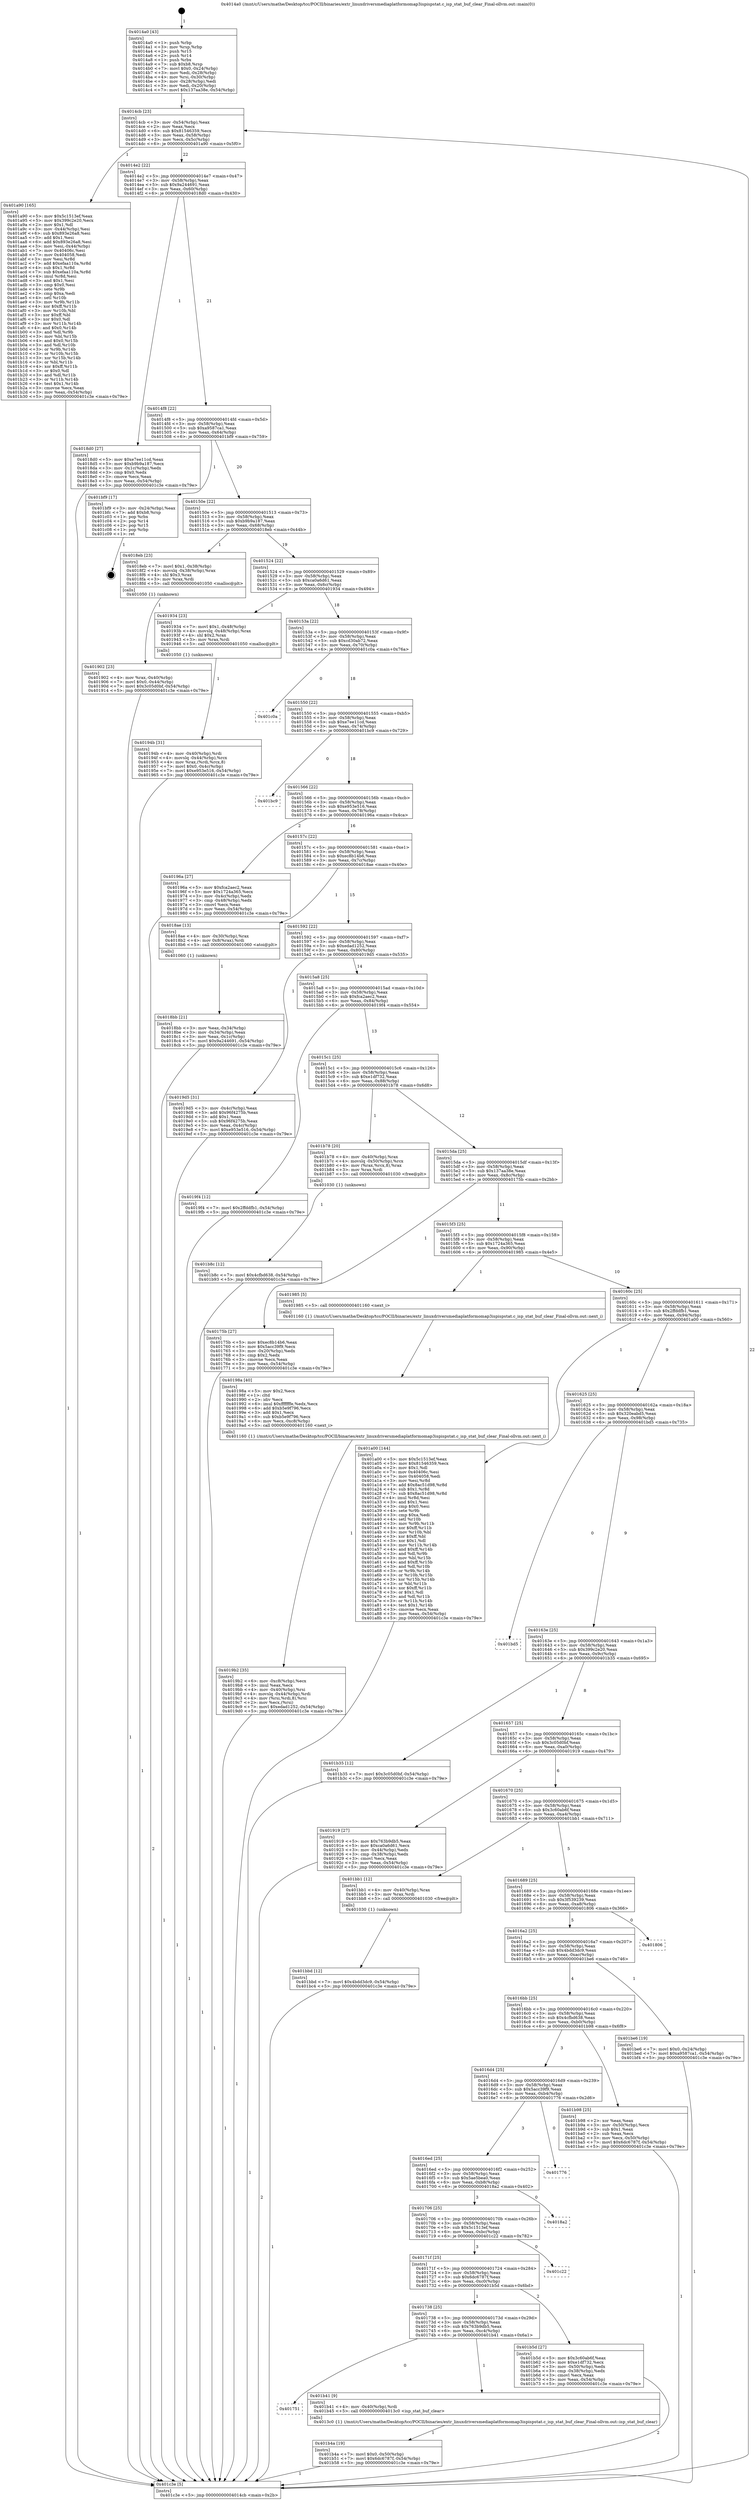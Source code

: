 digraph "0x4014a0" {
  label = "0x4014a0 (/mnt/c/Users/mathe/Desktop/tcc/POCII/binaries/extr_linuxdriversmediaplatformomap3ispispstat.c_isp_stat_buf_clear_Final-ollvm.out::main(0))"
  labelloc = "t"
  node[shape=record]

  Entry [label="",width=0.3,height=0.3,shape=circle,fillcolor=black,style=filled]
  "0x4014cb" [label="{
     0x4014cb [23]\l
     | [instrs]\l
     &nbsp;&nbsp;0x4014cb \<+3\>: mov -0x54(%rbp),%eax\l
     &nbsp;&nbsp;0x4014ce \<+2\>: mov %eax,%ecx\l
     &nbsp;&nbsp;0x4014d0 \<+6\>: sub $0x81546359,%ecx\l
     &nbsp;&nbsp;0x4014d6 \<+3\>: mov %eax,-0x58(%rbp)\l
     &nbsp;&nbsp;0x4014d9 \<+3\>: mov %ecx,-0x5c(%rbp)\l
     &nbsp;&nbsp;0x4014dc \<+6\>: je 0000000000401a90 \<main+0x5f0\>\l
  }"]
  "0x401a90" [label="{
     0x401a90 [165]\l
     | [instrs]\l
     &nbsp;&nbsp;0x401a90 \<+5\>: mov $0x5c1513ef,%eax\l
     &nbsp;&nbsp;0x401a95 \<+5\>: mov $0x399c2e20,%ecx\l
     &nbsp;&nbsp;0x401a9a \<+2\>: mov $0x1,%dl\l
     &nbsp;&nbsp;0x401a9c \<+3\>: mov -0x44(%rbp),%esi\l
     &nbsp;&nbsp;0x401a9f \<+6\>: sub $0x893e26a8,%esi\l
     &nbsp;&nbsp;0x401aa5 \<+3\>: add $0x1,%esi\l
     &nbsp;&nbsp;0x401aa8 \<+6\>: add $0x893e26a8,%esi\l
     &nbsp;&nbsp;0x401aae \<+3\>: mov %esi,-0x44(%rbp)\l
     &nbsp;&nbsp;0x401ab1 \<+7\>: mov 0x40406c,%esi\l
     &nbsp;&nbsp;0x401ab8 \<+7\>: mov 0x404058,%edi\l
     &nbsp;&nbsp;0x401abf \<+3\>: mov %esi,%r8d\l
     &nbsp;&nbsp;0x401ac2 \<+7\>: add $0xefaa110a,%r8d\l
     &nbsp;&nbsp;0x401ac9 \<+4\>: sub $0x1,%r8d\l
     &nbsp;&nbsp;0x401acd \<+7\>: sub $0xefaa110a,%r8d\l
     &nbsp;&nbsp;0x401ad4 \<+4\>: imul %r8d,%esi\l
     &nbsp;&nbsp;0x401ad8 \<+3\>: and $0x1,%esi\l
     &nbsp;&nbsp;0x401adb \<+3\>: cmp $0x0,%esi\l
     &nbsp;&nbsp;0x401ade \<+4\>: sete %r9b\l
     &nbsp;&nbsp;0x401ae2 \<+3\>: cmp $0xa,%edi\l
     &nbsp;&nbsp;0x401ae5 \<+4\>: setl %r10b\l
     &nbsp;&nbsp;0x401ae9 \<+3\>: mov %r9b,%r11b\l
     &nbsp;&nbsp;0x401aec \<+4\>: xor $0xff,%r11b\l
     &nbsp;&nbsp;0x401af0 \<+3\>: mov %r10b,%bl\l
     &nbsp;&nbsp;0x401af3 \<+3\>: xor $0xff,%bl\l
     &nbsp;&nbsp;0x401af6 \<+3\>: xor $0x0,%dl\l
     &nbsp;&nbsp;0x401af9 \<+3\>: mov %r11b,%r14b\l
     &nbsp;&nbsp;0x401afc \<+4\>: and $0x0,%r14b\l
     &nbsp;&nbsp;0x401b00 \<+3\>: and %dl,%r9b\l
     &nbsp;&nbsp;0x401b03 \<+3\>: mov %bl,%r15b\l
     &nbsp;&nbsp;0x401b06 \<+4\>: and $0x0,%r15b\l
     &nbsp;&nbsp;0x401b0a \<+3\>: and %dl,%r10b\l
     &nbsp;&nbsp;0x401b0d \<+3\>: or %r9b,%r14b\l
     &nbsp;&nbsp;0x401b10 \<+3\>: or %r10b,%r15b\l
     &nbsp;&nbsp;0x401b13 \<+3\>: xor %r15b,%r14b\l
     &nbsp;&nbsp;0x401b16 \<+3\>: or %bl,%r11b\l
     &nbsp;&nbsp;0x401b19 \<+4\>: xor $0xff,%r11b\l
     &nbsp;&nbsp;0x401b1d \<+3\>: or $0x0,%dl\l
     &nbsp;&nbsp;0x401b20 \<+3\>: and %dl,%r11b\l
     &nbsp;&nbsp;0x401b23 \<+3\>: or %r11b,%r14b\l
     &nbsp;&nbsp;0x401b26 \<+4\>: test $0x1,%r14b\l
     &nbsp;&nbsp;0x401b2a \<+3\>: cmovne %ecx,%eax\l
     &nbsp;&nbsp;0x401b2d \<+3\>: mov %eax,-0x54(%rbp)\l
     &nbsp;&nbsp;0x401b30 \<+5\>: jmp 0000000000401c3e \<main+0x79e\>\l
  }"]
  "0x4014e2" [label="{
     0x4014e2 [22]\l
     | [instrs]\l
     &nbsp;&nbsp;0x4014e2 \<+5\>: jmp 00000000004014e7 \<main+0x47\>\l
     &nbsp;&nbsp;0x4014e7 \<+3\>: mov -0x58(%rbp),%eax\l
     &nbsp;&nbsp;0x4014ea \<+5\>: sub $0x9a244691,%eax\l
     &nbsp;&nbsp;0x4014ef \<+3\>: mov %eax,-0x60(%rbp)\l
     &nbsp;&nbsp;0x4014f2 \<+6\>: je 00000000004018d0 \<main+0x430\>\l
  }"]
  Exit [label="",width=0.3,height=0.3,shape=circle,fillcolor=black,style=filled,peripheries=2]
  "0x4018d0" [label="{
     0x4018d0 [27]\l
     | [instrs]\l
     &nbsp;&nbsp;0x4018d0 \<+5\>: mov $0xe7ee11cd,%eax\l
     &nbsp;&nbsp;0x4018d5 \<+5\>: mov $0xb9b9a187,%ecx\l
     &nbsp;&nbsp;0x4018da \<+3\>: mov -0x1c(%rbp),%edx\l
     &nbsp;&nbsp;0x4018dd \<+3\>: cmp $0x0,%edx\l
     &nbsp;&nbsp;0x4018e0 \<+3\>: cmove %ecx,%eax\l
     &nbsp;&nbsp;0x4018e3 \<+3\>: mov %eax,-0x54(%rbp)\l
     &nbsp;&nbsp;0x4018e6 \<+5\>: jmp 0000000000401c3e \<main+0x79e\>\l
  }"]
  "0x4014f8" [label="{
     0x4014f8 [22]\l
     | [instrs]\l
     &nbsp;&nbsp;0x4014f8 \<+5\>: jmp 00000000004014fd \<main+0x5d\>\l
     &nbsp;&nbsp;0x4014fd \<+3\>: mov -0x58(%rbp),%eax\l
     &nbsp;&nbsp;0x401500 \<+5\>: sub $0xa9587ca1,%eax\l
     &nbsp;&nbsp;0x401505 \<+3\>: mov %eax,-0x64(%rbp)\l
     &nbsp;&nbsp;0x401508 \<+6\>: je 0000000000401bf9 \<main+0x759\>\l
  }"]
  "0x401bbd" [label="{
     0x401bbd [12]\l
     | [instrs]\l
     &nbsp;&nbsp;0x401bbd \<+7\>: movl $0x4bdd3dc9,-0x54(%rbp)\l
     &nbsp;&nbsp;0x401bc4 \<+5\>: jmp 0000000000401c3e \<main+0x79e\>\l
  }"]
  "0x401bf9" [label="{
     0x401bf9 [17]\l
     | [instrs]\l
     &nbsp;&nbsp;0x401bf9 \<+3\>: mov -0x24(%rbp),%eax\l
     &nbsp;&nbsp;0x401bfc \<+7\>: add $0xb8,%rsp\l
     &nbsp;&nbsp;0x401c03 \<+1\>: pop %rbx\l
     &nbsp;&nbsp;0x401c04 \<+2\>: pop %r14\l
     &nbsp;&nbsp;0x401c06 \<+2\>: pop %r15\l
     &nbsp;&nbsp;0x401c08 \<+1\>: pop %rbp\l
     &nbsp;&nbsp;0x401c09 \<+1\>: ret\l
  }"]
  "0x40150e" [label="{
     0x40150e [22]\l
     | [instrs]\l
     &nbsp;&nbsp;0x40150e \<+5\>: jmp 0000000000401513 \<main+0x73\>\l
     &nbsp;&nbsp;0x401513 \<+3\>: mov -0x58(%rbp),%eax\l
     &nbsp;&nbsp;0x401516 \<+5\>: sub $0xb9b9a187,%eax\l
     &nbsp;&nbsp;0x40151b \<+3\>: mov %eax,-0x68(%rbp)\l
     &nbsp;&nbsp;0x40151e \<+6\>: je 00000000004018eb \<main+0x44b\>\l
  }"]
  "0x401b8c" [label="{
     0x401b8c [12]\l
     | [instrs]\l
     &nbsp;&nbsp;0x401b8c \<+7\>: movl $0x4cfbd638,-0x54(%rbp)\l
     &nbsp;&nbsp;0x401b93 \<+5\>: jmp 0000000000401c3e \<main+0x79e\>\l
  }"]
  "0x4018eb" [label="{
     0x4018eb [23]\l
     | [instrs]\l
     &nbsp;&nbsp;0x4018eb \<+7\>: movl $0x1,-0x38(%rbp)\l
     &nbsp;&nbsp;0x4018f2 \<+4\>: movslq -0x38(%rbp),%rax\l
     &nbsp;&nbsp;0x4018f6 \<+4\>: shl $0x3,%rax\l
     &nbsp;&nbsp;0x4018fa \<+3\>: mov %rax,%rdi\l
     &nbsp;&nbsp;0x4018fd \<+5\>: call 0000000000401050 \<malloc@plt\>\l
     | [calls]\l
     &nbsp;&nbsp;0x401050 \{1\} (unknown)\l
  }"]
  "0x401524" [label="{
     0x401524 [22]\l
     | [instrs]\l
     &nbsp;&nbsp;0x401524 \<+5\>: jmp 0000000000401529 \<main+0x89\>\l
     &nbsp;&nbsp;0x401529 \<+3\>: mov -0x58(%rbp),%eax\l
     &nbsp;&nbsp;0x40152c \<+5\>: sub $0xca0a6d61,%eax\l
     &nbsp;&nbsp;0x401531 \<+3\>: mov %eax,-0x6c(%rbp)\l
     &nbsp;&nbsp;0x401534 \<+6\>: je 0000000000401934 \<main+0x494\>\l
  }"]
  "0x401b4a" [label="{
     0x401b4a [19]\l
     | [instrs]\l
     &nbsp;&nbsp;0x401b4a \<+7\>: movl $0x0,-0x50(%rbp)\l
     &nbsp;&nbsp;0x401b51 \<+7\>: movl $0x6dc6787f,-0x54(%rbp)\l
     &nbsp;&nbsp;0x401b58 \<+5\>: jmp 0000000000401c3e \<main+0x79e\>\l
  }"]
  "0x401934" [label="{
     0x401934 [23]\l
     | [instrs]\l
     &nbsp;&nbsp;0x401934 \<+7\>: movl $0x1,-0x48(%rbp)\l
     &nbsp;&nbsp;0x40193b \<+4\>: movslq -0x48(%rbp),%rax\l
     &nbsp;&nbsp;0x40193f \<+4\>: shl $0x2,%rax\l
     &nbsp;&nbsp;0x401943 \<+3\>: mov %rax,%rdi\l
     &nbsp;&nbsp;0x401946 \<+5\>: call 0000000000401050 \<malloc@plt\>\l
     | [calls]\l
     &nbsp;&nbsp;0x401050 \{1\} (unknown)\l
  }"]
  "0x40153a" [label="{
     0x40153a [22]\l
     | [instrs]\l
     &nbsp;&nbsp;0x40153a \<+5\>: jmp 000000000040153f \<main+0x9f\>\l
     &nbsp;&nbsp;0x40153f \<+3\>: mov -0x58(%rbp),%eax\l
     &nbsp;&nbsp;0x401542 \<+5\>: sub $0xcd30ab72,%eax\l
     &nbsp;&nbsp;0x401547 \<+3\>: mov %eax,-0x70(%rbp)\l
     &nbsp;&nbsp;0x40154a \<+6\>: je 0000000000401c0a \<main+0x76a\>\l
  }"]
  "0x401751" [label="{
     0x401751\l
  }", style=dashed]
  "0x401c0a" [label="{
     0x401c0a\l
  }", style=dashed]
  "0x401550" [label="{
     0x401550 [22]\l
     | [instrs]\l
     &nbsp;&nbsp;0x401550 \<+5\>: jmp 0000000000401555 \<main+0xb5\>\l
     &nbsp;&nbsp;0x401555 \<+3\>: mov -0x58(%rbp),%eax\l
     &nbsp;&nbsp;0x401558 \<+5\>: sub $0xe7ee11cd,%eax\l
     &nbsp;&nbsp;0x40155d \<+3\>: mov %eax,-0x74(%rbp)\l
     &nbsp;&nbsp;0x401560 \<+6\>: je 0000000000401bc9 \<main+0x729\>\l
  }"]
  "0x401b41" [label="{
     0x401b41 [9]\l
     | [instrs]\l
     &nbsp;&nbsp;0x401b41 \<+4\>: mov -0x40(%rbp),%rdi\l
     &nbsp;&nbsp;0x401b45 \<+5\>: call 00000000004013c0 \<isp_stat_buf_clear\>\l
     | [calls]\l
     &nbsp;&nbsp;0x4013c0 \{1\} (/mnt/c/Users/mathe/Desktop/tcc/POCII/binaries/extr_linuxdriversmediaplatformomap3ispispstat.c_isp_stat_buf_clear_Final-ollvm.out::isp_stat_buf_clear)\l
  }"]
  "0x401bc9" [label="{
     0x401bc9\l
  }", style=dashed]
  "0x401566" [label="{
     0x401566 [22]\l
     | [instrs]\l
     &nbsp;&nbsp;0x401566 \<+5\>: jmp 000000000040156b \<main+0xcb\>\l
     &nbsp;&nbsp;0x40156b \<+3\>: mov -0x58(%rbp),%eax\l
     &nbsp;&nbsp;0x40156e \<+5\>: sub $0xe953e516,%eax\l
     &nbsp;&nbsp;0x401573 \<+3\>: mov %eax,-0x78(%rbp)\l
     &nbsp;&nbsp;0x401576 \<+6\>: je 000000000040196a \<main+0x4ca\>\l
  }"]
  "0x401738" [label="{
     0x401738 [25]\l
     | [instrs]\l
     &nbsp;&nbsp;0x401738 \<+5\>: jmp 000000000040173d \<main+0x29d\>\l
     &nbsp;&nbsp;0x40173d \<+3\>: mov -0x58(%rbp),%eax\l
     &nbsp;&nbsp;0x401740 \<+5\>: sub $0x763b9db5,%eax\l
     &nbsp;&nbsp;0x401745 \<+6\>: mov %eax,-0xc4(%rbp)\l
     &nbsp;&nbsp;0x40174b \<+6\>: je 0000000000401b41 \<main+0x6a1\>\l
  }"]
  "0x40196a" [label="{
     0x40196a [27]\l
     | [instrs]\l
     &nbsp;&nbsp;0x40196a \<+5\>: mov $0xfca2aec2,%eax\l
     &nbsp;&nbsp;0x40196f \<+5\>: mov $0x1724a365,%ecx\l
     &nbsp;&nbsp;0x401974 \<+3\>: mov -0x4c(%rbp),%edx\l
     &nbsp;&nbsp;0x401977 \<+3\>: cmp -0x48(%rbp),%edx\l
     &nbsp;&nbsp;0x40197a \<+3\>: cmovl %ecx,%eax\l
     &nbsp;&nbsp;0x40197d \<+3\>: mov %eax,-0x54(%rbp)\l
     &nbsp;&nbsp;0x401980 \<+5\>: jmp 0000000000401c3e \<main+0x79e\>\l
  }"]
  "0x40157c" [label="{
     0x40157c [22]\l
     | [instrs]\l
     &nbsp;&nbsp;0x40157c \<+5\>: jmp 0000000000401581 \<main+0xe1\>\l
     &nbsp;&nbsp;0x401581 \<+3\>: mov -0x58(%rbp),%eax\l
     &nbsp;&nbsp;0x401584 \<+5\>: sub $0xec8b14b6,%eax\l
     &nbsp;&nbsp;0x401589 \<+3\>: mov %eax,-0x7c(%rbp)\l
     &nbsp;&nbsp;0x40158c \<+6\>: je 00000000004018ae \<main+0x40e\>\l
  }"]
  "0x401b5d" [label="{
     0x401b5d [27]\l
     | [instrs]\l
     &nbsp;&nbsp;0x401b5d \<+5\>: mov $0x3c60ab6f,%eax\l
     &nbsp;&nbsp;0x401b62 \<+5\>: mov $0xe1df732,%ecx\l
     &nbsp;&nbsp;0x401b67 \<+3\>: mov -0x50(%rbp),%edx\l
     &nbsp;&nbsp;0x401b6a \<+3\>: cmp -0x38(%rbp),%edx\l
     &nbsp;&nbsp;0x401b6d \<+3\>: cmovl %ecx,%eax\l
     &nbsp;&nbsp;0x401b70 \<+3\>: mov %eax,-0x54(%rbp)\l
     &nbsp;&nbsp;0x401b73 \<+5\>: jmp 0000000000401c3e \<main+0x79e\>\l
  }"]
  "0x4018ae" [label="{
     0x4018ae [13]\l
     | [instrs]\l
     &nbsp;&nbsp;0x4018ae \<+4\>: mov -0x30(%rbp),%rax\l
     &nbsp;&nbsp;0x4018b2 \<+4\>: mov 0x8(%rax),%rdi\l
     &nbsp;&nbsp;0x4018b6 \<+5\>: call 0000000000401060 \<atoi@plt\>\l
     | [calls]\l
     &nbsp;&nbsp;0x401060 \{1\} (unknown)\l
  }"]
  "0x401592" [label="{
     0x401592 [22]\l
     | [instrs]\l
     &nbsp;&nbsp;0x401592 \<+5\>: jmp 0000000000401597 \<main+0xf7\>\l
     &nbsp;&nbsp;0x401597 \<+3\>: mov -0x58(%rbp),%eax\l
     &nbsp;&nbsp;0x40159a \<+5\>: sub $0xedad1252,%eax\l
     &nbsp;&nbsp;0x40159f \<+3\>: mov %eax,-0x80(%rbp)\l
     &nbsp;&nbsp;0x4015a2 \<+6\>: je 00000000004019d5 \<main+0x535\>\l
  }"]
  "0x40171f" [label="{
     0x40171f [25]\l
     | [instrs]\l
     &nbsp;&nbsp;0x40171f \<+5\>: jmp 0000000000401724 \<main+0x284\>\l
     &nbsp;&nbsp;0x401724 \<+3\>: mov -0x58(%rbp),%eax\l
     &nbsp;&nbsp;0x401727 \<+5\>: sub $0x6dc6787f,%eax\l
     &nbsp;&nbsp;0x40172c \<+6\>: mov %eax,-0xc0(%rbp)\l
     &nbsp;&nbsp;0x401732 \<+6\>: je 0000000000401b5d \<main+0x6bd\>\l
  }"]
  "0x4019d5" [label="{
     0x4019d5 [31]\l
     | [instrs]\l
     &nbsp;&nbsp;0x4019d5 \<+3\>: mov -0x4c(%rbp),%eax\l
     &nbsp;&nbsp;0x4019d8 \<+5\>: add $0x96f4275b,%eax\l
     &nbsp;&nbsp;0x4019dd \<+3\>: add $0x1,%eax\l
     &nbsp;&nbsp;0x4019e0 \<+5\>: sub $0x96f4275b,%eax\l
     &nbsp;&nbsp;0x4019e5 \<+3\>: mov %eax,-0x4c(%rbp)\l
     &nbsp;&nbsp;0x4019e8 \<+7\>: movl $0xe953e516,-0x54(%rbp)\l
     &nbsp;&nbsp;0x4019ef \<+5\>: jmp 0000000000401c3e \<main+0x79e\>\l
  }"]
  "0x4015a8" [label="{
     0x4015a8 [25]\l
     | [instrs]\l
     &nbsp;&nbsp;0x4015a8 \<+5\>: jmp 00000000004015ad \<main+0x10d\>\l
     &nbsp;&nbsp;0x4015ad \<+3\>: mov -0x58(%rbp),%eax\l
     &nbsp;&nbsp;0x4015b0 \<+5\>: sub $0xfca2aec2,%eax\l
     &nbsp;&nbsp;0x4015b5 \<+6\>: mov %eax,-0x84(%rbp)\l
     &nbsp;&nbsp;0x4015bb \<+6\>: je 00000000004019f4 \<main+0x554\>\l
  }"]
  "0x401c22" [label="{
     0x401c22\l
  }", style=dashed]
  "0x4019f4" [label="{
     0x4019f4 [12]\l
     | [instrs]\l
     &nbsp;&nbsp;0x4019f4 \<+7\>: movl $0x2ffddfb1,-0x54(%rbp)\l
     &nbsp;&nbsp;0x4019fb \<+5\>: jmp 0000000000401c3e \<main+0x79e\>\l
  }"]
  "0x4015c1" [label="{
     0x4015c1 [25]\l
     | [instrs]\l
     &nbsp;&nbsp;0x4015c1 \<+5\>: jmp 00000000004015c6 \<main+0x126\>\l
     &nbsp;&nbsp;0x4015c6 \<+3\>: mov -0x58(%rbp),%eax\l
     &nbsp;&nbsp;0x4015c9 \<+5\>: sub $0xe1df732,%eax\l
     &nbsp;&nbsp;0x4015ce \<+6\>: mov %eax,-0x88(%rbp)\l
     &nbsp;&nbsp;0x4015d4 \<+6\>: je 0000000000401b78 \<main+0x6d8\>\l
  }"]
  "0x401706" [label="{
     0x401706 [25]\l
     | [instrs]\l
     &nbsp;&nbsp;0x401706 \<+5\>: jmp 000000000040170b \<main+0x26b\>\l
     &nbsp;&nbsp;0x40170b \<+3\>: mov -0x58(%rbp),%eax\l
     &nbsp;&nbsp;0x40170e \<+5\>: sub $0x5c1513ef,%eax\l
     &nbsp;&nbsp;0x401713 \<+6\>: mov %eax,-0xbc(%rbp)\l
     &nbsp;&nbsp;0x401719 \<+6\>: je 0000000000401c22 \<main+0x782\>\l
  }"]
  "0x401b78" [label="{
     0x401b78 [20]\l
     | [instrs]\l
     &nbsp;&nbsp;0x401b78 \<+4\>: mov -0x40(%rbp),%rax\l
     &nbsp;&nbsp;0x401b7c \<+4\>: movslq -0x50(%rbp),%rcx\l
     &nbsp;&nbsp;0x401b80 \<+4\>: mov (%rax,%rcx,8),%rax\l
     &nbsp;&nbsp;0x401b84 \<+3\>: mov %rax,%rdi\l
     &nbsp;&nbsp;0x401b87 \<+5\>: call 0000000000401030 \<free@plt\>\l
     | [calls]\l
     &nbsp;&nbsp;0x401030 \{1\} (unknown)\l
  }"]
  "0x4015da" [label="{
     0x4015da [25]\l
     | [instrs]\l
     &nbsp;&nbsp;0x4015da \<+5\>: jmp 00000000004015df \<main+0x13f\>\l
     &nbsp;&nbsp;0x4015df \<+3\>: mov -0x58(%rbp),%eax\l
     &nbsp;&nbsp;0x4015e2 \<+5\>: sub $0x137aa38e,%eax\l
     &nbsp;&nbsp;0x4015e7 \<+6\>: mov %eax,-0x8c(%rbp)\l
     &nbsp;&nbsp;0x4015ed \<+6\>: je 000000000040175b \<main+0x2bb\>\l
  }"]
  "0x4018a2" [label="{
     0x4018a2\l
  }", style=dashed]
  "0x40175b" [label="{
     0x40175b [27]\l
     | [instrs]\l
     &nbsp;&nbsp;0x40175b \<+5\>: mov $0xec8b14b6,%eax\l
     &nbsp;&nbsp;0x401760 \<+5\>: mov $0x5acc39f9,%ecx\l
     &nbsp;&nbsp;0x401765 \<+3\>: mov -0x20(%rbp),%edx\l
     &nbsp;&nbsp;0x401768 \<+3\>: cmp $0x2,%edx\l
     &nbsp;&nbsp;0x40176b \<+3\>: cmovne %ecx,%eax\l
     &nbsp;&nbsp;0x40176e \<+3\>: mov %eax,-0x54(%rbp)\l
     &nbsp;&nbsp;0x401771 \<+5\>: jmp 0000000000401c3e \<main+0x79e\>\l
  }"]
  "0x4015f3" [label="{
     0x4015f3 [25]\l
     | [instrs]\l
     &nbsp;&nbsp;0x4015f3 \<+5\>: jmp 00000000004015f8 \<main+0x158\>\l
     &nbsp;&nbsp;0x4015f8 \<+3\>: mov -0x58(%rbp),%eax\l
     &nbsp;&nbsp;0x4015fb \<+5\>: sub $0x1724a365,%eax\l
     &nbsp;&nbsp;0x401600 \<+6\>: mov %eax,-0x90(%rbp)\l
     &nbsp;&nbsp;0x401606 \<+6\>: je 0000000000401985 \<main+0x4e5\>\l
  }"]
  "0x401c3e" [label="{
     0x401c3e [5]\l
     | [instrs]\l
     &nbsp;&nbsp;0x401c3e \<+5\>: jmp 00000000004014cb \<main+0x2b\>\l
  }"]
  "0x4014a0" [label="{
     0x4014a0 [43]\l
     | [instrs]\l
     &nbsp;&nbsp;0x4014a0 \<+1\>: push %rbp\l
     &nbsp;&nbsp;0x4014a1 \<+3\>: mov %rsp,%rbp\l
     &nbsp;&nbsp;0x4014a4 \<+2\>: push %r15\l
     &nbsp;&nbsp;0x4014a6 \<+2\>: push %r14\l
     &nbsp;&nbsp;0x4014a8 \<+1\>: push %rbx\l
     &nbsp;&nbsp;0x4014a9 \<+7\>: sub $0xb8,%rsp\l
     &nbsp;&nbsp;0x4014b0 \<+7\>: movl $0x0,-0x24(%rbp)\l
     &nbsp;&nbsp;0x4014b7 \<+3\>: mov %edi,-0x28(%rbp)\l
     &nbsp;&nbsp;0x4014ba \<+4\>: mov %rsi,-0x30(%rbp)\l
     &nbsp;&nbsp;0x4014be \<+3\>: mov -0x28(%rbp),%edi\l
     &nbsp;&nbsp;0x4014c1 \<+3\>: mov %edi,-0x20(%rbp)\l
     &nbsp;&nbsp;0x4014c4 \<+7\>: movl $0x137aa38e,-0x54(%rbp)\l
  }"]
  "0x4018bb" [label="{
     0x4018bb [21]\l
     | [instrs]\l
     &nbsp;&nbsp;0x4018bb \<+3\>: mov %eax,-0x34(%rbp)\l
     &nbsp;&nbsp;0x4018be \<+3\>: mov -0x34(%rbp),%eax\l
     &nbsp;&nbsp;0x4018c1 \<+3\>: mov %eax,-0x1c(%rbp)\l
     &nbsp;&nbsp;0x4018c4 \<+7\>: movl $0x9a244691,-0x54(%rbp)\l
     &nbsp;&nbsp;0x4018cb \<+5\>: jmp 0000000000401c3e \<main+0x79e\>\l
  }"]
  "0x401902" [label="{
     0x401902 [23]\l
     | [instrs]\l
     &nbsp;&nbsp;0x401902 \<+4\>: mov %rax,-0x40(%rbp)\l
     &nbsp;&nbsp;0x401906 \<+7\>: movl $0x0,-0x44(%rbp)\l
     &nbsp;&nbsp;0x40190d \<+7\>: movl $0x3c05d0bf,-0x54(%rbp)\l
     &nbsp;&nbsp;0x401914 \<+5\>: jmp 0000000000401c3e \<main+0x79e\>\l
  }"]
  "0x4016ed" [label="{
     0x4016ed [25]\l
     | [instrs]\l
     &nbsp;&nbsp;0x4016ed \<+5\>: jmp 00000000004016f2 \<main+0x252\>\l
     &nbsp;&nbsp;0x4016f2 \<+3\>: mov -0x58(%rbp),%eax\l
     &nbsp;&nbsp;0x4016f5 \<+5\>: sub $0x5ae5bea0,%eax\l
     &nbsp;&nbsp;0x4016fa \<+6\>: mov %eax,-0xb8(%rbp)\l
     &nbsp;&nbsp;0x401700 \<+6\>: je 00000000004018a2 \<main+0x402\>\l
  }"]
  "0x401985" [label="{
     0x401985 [5]\l
     | [instrs]\l
     &nbsp;&nbsp;0x401985 \<+5\>: call 0000000000401160 \<next_i\>\l
     | [calls]\l
     &nbsp;&nbsp;0x401160 \{1\} (/mnt/c/Users/mathe/Desktop/tcc/POCII/binaries/extr_linuxdriversmediaplatformomap3ispispstat.c_isp_stat_buf_clear_Final-ollvm.out::next_i)\l
  }"]
  "0x40160c" [label="{
     0x40160c [25]\l
     | [instrs]\l
     &nbsp;&nbsp;0x40160c \<+5\>: jmp 0000000000401611 \<main+0x171\>\l
     &nbsp;&nbsp;0x401611 \<+3\>: mov -0x58(%rbp),%eax\l
     &nbsp;&nbsp;0x401614 \<+5\>: sub $0x2ffddfb1,%eax\l
     &nbsp;&nbsp;0x401619 \<+6\>: mov %eax,-0x94(%rbp)\l
     &nbsp;&nbsp;0x40161f \<+6\>: je 0000000000401a00 \<main+0x560\>\l
  }"]
  "0x401776" [label="{
     0x401776\l
  }", style=dashed]
  "0x401a00" [label="{
     0x401a00 [144]\l
     | [instrs]\l
     &nbsp;&nbsp;0x401a00 \<+5\>: mov $0x5c1513ef,%eax\l
     &nbsp;&nbsp;0x401a05 \<+5\>: mov $0x81546359,%ecx\l
     &nbsp;&nbsp;0x401a0a \<+2\>: mov $0x1,%dl\l
     &nbsp;&nbsp;0x401a0c \<+7\>: mov 0x40406c,%esi\l
     &nbsp;&nbsp;0x401a13 \<+7\>: mov 0x404058,%edi\l
     &nbsp;&nbsp;0x401a1a \<+3\>: mov %esi,%r8d\l
     &nbsp;&nbsp;0x401a1d \<+7\>: add $0x8ac51d98,%r8d\l
     &nbsp;&nbsp;0x401a24 \<+4\>: sub $0x1,%r8d\l
     &nbsp;&nbsp;0x401a28 \<+7\>: sub $0x8ac51d98,%r8d\l
     &nbsp;&nbsp;0x401a2f \<+4\>: imul %r8d,%esi\l
     &nbsp;&nbsp;0x401a33 \<+3\>: and $0x1,%esi\l
     &nbsp;&nbsp;0x401a36 \<+3\>: cmp $0x0,%esi\l
     &nbsp;&nbsp;0x401a39 \<+4\>: sete %r9b\l
     &nbsp;&nbsp;0x401a3d \<+3\>: cmp $0xa,%edi\l
     &nbsp;&nbsp;0x401a40 \<+4\>: setl %r10b\l
     &nbsp;&nbsp;0x401a44 \<+3\>: mov %r9b,%r11b\l
     &nbsp;&nbsp;0x401a47 \<+4\>: xor $0xff,%r11b\l
     &nbsp;&nbsp;0x401a4b \<+3\>: mov %r10b,%bl\l
     &nbsp;&nbsp;0x401a4e \<+3\>: xor $0xff,%bl\l
     &nbsp;&nbsp;0x401a51 \<+3\>: xor $0x1,%dl\l
     &nbsp;&nbsp;0x401a54 \<+3\>: mov %r11b,%r14b\l
     &nbsp;&nbsp;0x401a57 \<+4\>: and $0xff,%r14b\l
     &nbsp;&nbsp;0x401a5b \<+3\>: and %dl,%r9b\l
     &nbsp;&nbsp;0x401a5e \<+3\>: mov %bl,%r15b\l
     &nbsp;&nbsp;0x401a61 \<+4\>: and $0xff,%r15b\l
     &nbsp;&nbsp;0x401a65 \<+3\>: and %dl,%r10b\l
     &nbsp;&nbsp;0x401a68 \<+3\>: or %r9b,%r14b\l
     &nbsp;&nbsp;0x401a6b \<+3\>: or %r10b,%r15b\l
     &nbsp;&nbsp;0x401a6e \<+3\>: xor %r15b,%r14b\l
     &nbsp;&nbsp;0x401a71 \<+3\>: or %bl,%r11b\l
     &nbsp;&nbsp;0x401a74 \<+4\>: xor $0xff,%r11b\l
     &nbsp;&nbsp;0x401a78 \<+3\>: or $0x1,%dl\l
     &nbsp;&nbsp;0x401a7b \<+3\>: and %dl,%r11b\l
     &nbsp;&nbsp;0x401a7e \<+3\>: or %r11b,%r14b\l
     &nbsp;&nbsp;0x401a81 \<+4\>: test $0x1,%r14b\l
     &nbsp;&nbsp;0x401a85 \<+3\>: cmovne %ecx,%eax\l
     &nbsp;&nbsp;0x401a88 \<+3\>: mov %eax,-0x54(%rbp)\l
     &nbsp;&nbsp;0x401a8b \<+5\>: jmp 0000000000401c3e \<main+0x79e\>\l
  }"]
  "0x401625" [label="{
     0x401625 [25]\l
     | [instrs]\l
     &nbsp;&nbsp;0x401625 \<+5\>: jmp 000000000040162a \<main+0x18a\>\l
     &nbsp;&nbsp;0x40162a \<+3\>: mov -0x58(%rbp),%eax\l
     &nbsp;&nbsp;0x40162d \<+5\>: sub $0x320eabd5,%eax\l
     &nbsp;&nbsp;0x401632 \<+6\>: mov %eax,-0x98(%rbp)\l
     &nbsp;&nbsp;0x401638 \<+6\>: je 0000000000401bd5 \<main+0x735\>\l
  }"]
  "0x4016d4" [label="{
     0x4016d4 [25]\l
     | [instrs]\l
     &nbsp;&nbsp;0x4016d4 \<+5\>: jmp 00000000004016d9 \<main+0x239\>\l
     &nbsp;&nbsp;0x4016d9 \<+3\>: mov -0x58(%rbp),%eax\l
     &nbsp;&nbsp;0x4016dc \<+5\>: sub $0x5acc39f9,%eax\l
     &nbsp;&nbsp;0x4016e1 \<+6\>: mov %eax,-0xb4(%rbp)\l
     &nbsp;&nbsp;0x4016e7 \<+6\>: je 0000000000401776 \<main+0x2d6\>\l
  }"]
  "0x401bd5" [label="{
     0x401bd5\l
  }", style=dashed]
  "0x40163e" [label="{
     0x40163e [25]\l
     | [instrs]\l
     &nbsp;&nbsp;0x40163e \<+5\>: jmp 0000000000401643 \<main+0x1a3\>\l
     &nbsp;&nbsp;0x401643 \<+3\>: mov -0x58(%rbp),%eax\l
     &nbsp;&nbsp;0x401646 \<+5\>: sub $0x399c2e20,%eax\l
     &nbsp;&nbsp;0x40164b \<+6\>: mov %eax,-0x9c(%rbp)\l
     &nbsp;&nbsp;0x401651 \<+6\>: je 0000000000401b35 \<main+0x695\>\l
  }"]
  "0x401b98" [label="{
     0x401b98 [25]\l
     | [instrs]\l
     &nbsp;&nbsp;0x401b98 \<+2\>: xor %eax,%eax\l
     &nbsp;&nbsp;0x401b9a \<+3\>: mov -0x50(%rbp),%ecx\l
     &nbsp;&nbsp;0x401b9d \<+3\>: sub $0x1,%eax\l
     &nbsp;&nbsp;0x401ba0 \<+2\>: sub %eax,%ecx\l
     &nbsp;&nbsp;0x401ba2 \<+3\>: mov %ecx,-0x50(%rbp)\l
     &nbsp;&nbsp;0x401ba5 \<+7\>: movl $0x6dc6787f,-0x54(%rbp)\l
     &nbsp;&nbsp;0x401bac \<+5\>: jmp 0000000000401c3e \<main+0x79e\>\l
  }"]
  "0x401b35" [label="{
     0x401b35 [12]\l
     | [instrs]\l
     &nbsp;&nbsp;0x401b35 \<+7\>: movl $0x3c05d0bf,-0x54(%rbp)\l
     &nbsp;&nbsp;0x401b3c \<+5\>: jmp 0000000000401c3e \<main+0x79e\>\l
  }"]
  "0x401657" [label="{
     0x401657 [25]\l
     | [instrs]\l
     &nbsp;&nbsp;0x401657 \<+5\>: jmp 000000000040165c \<main+0x1bc\>\l
     &nbsp;&nbsp;0x40165c \<+3\>: mov -0x58(%rbp),%eax\l
     &nbsp;&nbsp;0x40165f \<+5\>: sub $0x3c05d0bf,%eax\l
     &nbsp;&nbsp;0x401664 \<+6\>: mov %eax,-0xa0(%rbp)\l
     &nbsp;&nbsp;0x40166a \<+6\>: je 0000000000401919 \<main+0x479\>\l
  }"]
  "0x4016bb" [label="{
     0x4016bb [25]\l
     | [instrs]\l
     &nbsp;&nbsp;0x4016bb \<+5\>: jmp 00000000004016c0 \<main+0x220\>\l
     &nbsp;&nbsp;0x4016c0 \<+3\>: mov -0x58(%rbp),%eax\l
     &nbsp;&nbsp;0x4016c3 \<+5\>: sub $0x4cfbd638,%eax\l
     &nbsp;&nbsp;0x4016c8 \<+6\>: mov %eax,-0xb0(%rbp)\l
     &nbsp;&nbsp;0x4016ce \<+6\>: je 0000000000401b98 \<main+0x6f8\>\l
  }"]
  "0x401919" [label="{
     0x401919 [27]\l
     | [instrs]\l
     &nbsp;&nbsp;0x401919 \<+5\>: mov $0x763b9db5,%eax\l
     &nbsp;&nbsp;0x40191e \<+5\>: mov $0xca0a6d61,%ecx\l
     &nbsp;&nbsp;0x401923 \<+3\>: mov -0x44(%rbp),%edx\l
     &nbsp;&nbsp;0x401926 \<+3\>: cmp -0x38(%rbp),%edx\l
     &nbsp;&nbsp;0x401929 \<+3\>: cmovl %ecx,%eax\l
     &nbsp;&nbsp;0x40192c \<+3\>: mov %eax,-0x54(%rbp)\l
     &nbsp;&nbsp;0x40192f \<+5\>: jmp 0000000000401c3e \<main+0x79e\>\l
  }"]
  "0x401670" [label="{
     0x401670 [25]\l
     | [instrs]\l
     &nbsp;&nbsp;0x401670 \<+5\>: jmp 0000000000401675 \<main+0x1d5\>\l
     &nbsp;&nbsp;0x401675 \<+3\>: mov -0x58(%rbp),%eax\l
     &nbsp;&nbsp;0x401678 \<+5\>: sub $0x3c60ab6f,%eax\l
     &nbsp;&nbsp;0x40167d \<+6\>: mov %eax,-0xa4(%rbp)\l
     &nbsp;&nbsp;0x401683 \<+6\>: je 0000000000401bb1 \<main+0x711\>\l
  }"]
  "0x40194b" [label="{
     0x40194b [31]\l
     | [instrs]\l
     &nbsp;&nbsp;0x40194b \<+4\>: mov -0x40(%rbp),%rdi\l
     &nbsp;&nbsp;0x40194f \<+4\>: movslq -0x44(%rbp),%rcx\l
     &nbsp;&nbsp;0x401953 \<+4\>: mov %rax,(%rdi,%rcx,8)\l
     &nbsp;&nbsp;0x401957 \<+7\>: movl $0x0,-0x4c(%rbp)\l
     &nbsp;&nbsp;0x40195e \<+7\>: movl $0xe953e516,-0x54(%rbp)\l
     &nbsp;&nbsp;0x401965 \<+5\>: jmp 0000000000401c3e \<main+0x79e\>\l
  }"]
  "0x40198a" [label="{
     0x40198a [40]\l
     | [instrs]\l
     &nbsp;&nbsp;0x40198a \<+5\>: mov $0x2,%ecx\l
     &nbsp;&nbsp;0x40198f \<+1\>: cltd\l
     &nbsp;&nbsp;0x401990 \<+2\>: idiv %ecx\l
     &nbsp;&nbsp;0x401992 \<+6\>: imul $0xfffffffe,%edx,%ecx\l
     &nbsp;&nbsp;0x401998 \<+6\>: add $0xb5e9f796,%ecx\l
     &nbsp;&nbsp;0x40199e \<+3\>: add $0x1,%ecx\l
     &nbsp;&nbsp;0x4019a1 \<+6\>: sub $0xb5e9f796,%ecx\l
     &nbsp;&nbsp;0x4019a7 \<+6\>: mov %ecx,-0xc8(%rbp)\l
     &nbsp;&nbsp;0x4019ad \<+5\>: call 0000000000401160 \<next_i\>\l
     | [calls]\l
     &nbsp;&nbsp;0x401160 \{1\} (/mnt/c/Users/mathe/Desktop/tcc/POCII/binaries/extr_linuxdriversmediaplatformomap3ispispstat.c_isp_stat_buf_clear_Final-ollvm.out::next_i)\l
  }"]
  "0x4019b2" [label="{
     0x4019b2 [35]\l
     | [instrs]\l
     &nbsp;&nbsp;0x4019b2 \<+6\>: mov -0xc8(%rbp),%ecx\l
     &nbsp;&nbsp;0x4019b8 \<+3\>: imul %eax,%ecx\l
     &nbsp;&nbsp;0x4019bb \<+4\>: mov -0x40(%rbp),%rsi\l
     &nbsp;&nbsp;0x4019bf \<+4\>: movslq -0x44(%rbp),%rdi\l
     &nbsp;&nbsp;0x4019c3 \<+4\>: mov (%rsi,%rdi,8),%rsi\l
     &nbsp;&nbsp;0x4019c7 \<+2\>: mov %ecx,(%rsi)\l
     &nbsp;&nbsp;0x4019c9 \<+7\>: movl $0xedad1252,-0x54(%rbp)\l
     &nbsp;&nbsp;0x4019d0 \<+5\>: jmp 0000000000401c3e \<main+0x79e\>\l
  }"]
  "0x401be6" [label="{
     0x401be6 [19]\l
     | [instrs]\l
     &nbsp;&nbsp;0x401be6 \<+7\>: movl $0x0,-0x24(%rbp)\l
     &nbsp;&nbsp;0x401bed \<+7\>: movl $0xa9587ca1,-0x54(%rbp)\l
     &nbsp;&nbsp;0x401bf4 \<+5\>: jmp 0000000000401c3e \<main+0x79e\>\l
  }"]
  "0x401bb1" [label="{
     0x401bb1 [12]\l
     | [instrs]\l
     &nbsp;&nbsp;0x401bb1 \<+4\>: mov -0x40(%rbp),%rax\l
     &nbsp;&nbsp;0x401bb5 \<+3\>: mov %rax,%rdi\l
     &nbsp;&nbsp;0x401bb8 \<+5\>: call 0000000000401030 \<free@plt\>\l
     | [calls]\l
     &nbsp;&nbsp;0x401030 \{1\} (unknown)\l
  }"]
  "0x401689" [label="{
     0x401689 [25]\l
     | [instrs]\l
     &nbsp;&nbsp;0x401689 \<+5\>: jmp 000000000040168e \<main+0x1ee\>\l
     &nbsp;&nbsp;0x40168e \<+3\>: mov -0x58(%rbp),%eax\l
     &nbsp;&nbsp;0x401691 \<+5\>: sub $0x3f539239,%eax\l
     &nbsp;&nbsp;0x401696 \<+6\>: mov %eax,-0xa8(%rbp)\l
     &nbsp;&nbsp;0x40169c \<+6\>: je 0000000000401806 \<main+0x366\>\l
  }"]
  "0x4016a2" [label="{
     0x4016a2 [25]\l
     | [instrs]\l
     &nbsp;&nbsp;0x4016a2 \<+5\>: jmp 00000000004016a7 \<main+0x207\>\l
     &nbsp;&nbsp;0x4016a7 \<+3\>: mov -0x58(%rbp),%eax\l
     &nbsp;&nbsp;0x4016aa \<+5\>: sub $0x4bdd3dc9,%eax\l
     &nbsp;&nbsp;0x4016af \<+6\>: mov %eax,-0xac(%rbp)\l
     &nbsp;&nbsp;0x4016b5 \<+6\>: je 0000000000401be6 \<main+0x746\>\l
  }"]
  "0x401806" [label="{
     0x401806\l
  }", style=dashed]
  Entry -> "0x4014a0" [label=" 1"]
  "0x4014cb" -> "0x401a90" [label=" 1"]
  "0x4014cb" -> "0x4014e2" [label=" 22"]
  "0x401bf9" -> Exit [label=" 1"]
  "0x4014e2" -> "0x4018d0" [label=" 1"]
  "0x4014e2" -> "0x4014f8" [label=" 21"]
  "0x401be6" -> "0x401c3e" [label=" 1"]
  "0x4014f8" -> "0x401bf9" [label=" 1"]
  "0x4014f8" -> "0x40150e" [label=" 20"]
  "0x401bbd" -> "0x401c3e" [label=" 1"]
  "0x40150e" -> "0x4018eb" [label=" 1"]
  "0x40150e" -> "0x401524" [label=" 19"]
  "0x401bb1" -> "0x401bbd" [label=" 1"]
  "0x401524" -> "0x401934" [label=" 1"]
  "0x401524" -> "0x40153a" [label=" 18"]
  "0x401b98" -> "0x401c3e" [label=" 1"]
  "0x40153a" -> "0x401c0a" [label=" 0"]
  "0x40153a" -> "0x401550" [label=" 18"]
  "0x401b8c" -> "0x401c3e" [label=" 1"]
  "0x401550" -> "0x401bc9" [label=" 0"]
  "0x401550" -> "0x401566" [label=" 18"]
  "0x401b78" -> "0x401b8c" [label=" 1"]
  "0x401566" -> "0x40196a" [label=" 2"]
  "0x401566" -> "0x40157c" [label=" 16"]
  "0x401b4a" -> "0x401c3e" [label=" 1"]
  "0x40157c" -> "0x4018ae" [label=" 1"]
  "0x40157c" -> "0x401592" [label=" 15"]
  "0x401b41" -> "0x401b4a" [label=" 1"]
  "0x401592" -> "0x4019d5" [label=" 1"]
  "0x401592" -> "0x4015a8" [label=" 14"]
  "0x401738" -> "0x401b41" [label=" 1"]
  "0x4015a8" -> "0x4019f4" [label=" 1"]
  "0x4015a8" -> "0x4015c1" [label=" 13"]
  "0x401b5d" -> "0x401c3e" [label=" 2"]
  "0x4015c1" -> "0x401b78" [label=" 1"]
  "0x4015c1" -> "0x4015da" [label=" 12"]
  "0x40171f" -> "0x401b5d" [label=" 2"]
  "0x4015da" -> "0x40175b" [label=" 1"]
  "0x4015da" -> "0x4015f3" [label=" 11"]
  "0x40175b" -> "0x401c3e" [label=" 1"]
  "0x4014a0" -> "0x4014cb" [label=" 1"]
  "0x401c3e" -> "0x4014cb" [label=" 22"]
  "0x4018ae" -> "0x4018bb" [label=" 1"]
  "0x4018bb" -> "0x401c3e" [label=" 1"]
  "0x4018d0" -> "0x401c3e" [label=" 1"]
  "0x4018eb" -> "0x401902" [label=" 1"]
  "0x401902" -> "0x401c3e" [label=" 1"]
  "0x401738" -> "0x401751" [label=" 0"]
  "0x4015f3" -> "0x401985" [label=" 1"]
  "0x4015f3" -> "0x40160c" [label=" 10"]
  "0x401706" -> "0x401c22" [label=" 0"]
  "0x40160c" -> "0x401a00" [label=" 1"]
  "0x40160c" -> "0x401625" [label=" 9"]
  "0x40171f" -> "0x401738" [label=" 1"]
  "0x401625" -> "0x401bd5" [label=" 0"]
  "0x401625" -> "0x40163e" [label=" 9"]
  "0x4016ed" -> "0x4018a2" [label=" 0"]
  "0x40163e" -> "0x401b35" [label=" 1"]
  "0x40163e" -> "0x401657" [label=" 8"]
  "0x401706" -> "0x40171f" [label=" 3"]
  "0x401657" -> "0x401919" [label=" 2"]
  "0x401657" -> "0x401670" [label=" 6"]
  "0x401919" -> "0x401c3e" [label=" 2"]
  "0x401934" -> "0x40194b" [label=" 1"]
  "0x40194b" -> "0x401c3e" [label=" 1"]
  "0x40196a" -> "0x401c3e" [label=" 2"]
  "0x401985" -> "0x40198a" [label=" 1"]
  "0x40198a" -> "0x4019b2" [label=" 1"]
  "0x4019b2" -> "0x401c3e" [label=" 1"]
  "0x4019d5" -> "0x401c3e" [label=" 1"]
  "0x4019f4" -> "0x401c3e" [label=" 1"]
  "0x401a00" -> "0x401c3e" [label=" 1"]
  "0x401a90" -> "0x401c3e" [label=" 1"]
  "0x401b35" -> "0x401c3e" [label=" 1"]
  "0x4016d4" -> "0x401776" [label=" 0"]
  "0x401670" -> "0x401bb1" [label=" 1"]
  "0x401670" -> "0x401689" [label=" 5"]
  "0x4016ed" -> "0x401706" [label=" 3"]
  "0x401689" -> "0x401806" [label=" 0"]
  "0x401689" -> "0x4016a2" [label=" 5"]
  "0x4016bb" -> "0x4016d4" [label=" 3"]
  "0x4016a2" -> "0x401be6" [label=" 1"]
  "0x4016a2" -> "0x4016bb" [label=" 4"]
  "0x4016d4" -> "0x4016ed" [label=" 3"]
  "0x4016bb" -> "0x401b98" [label=" 1"]
}
